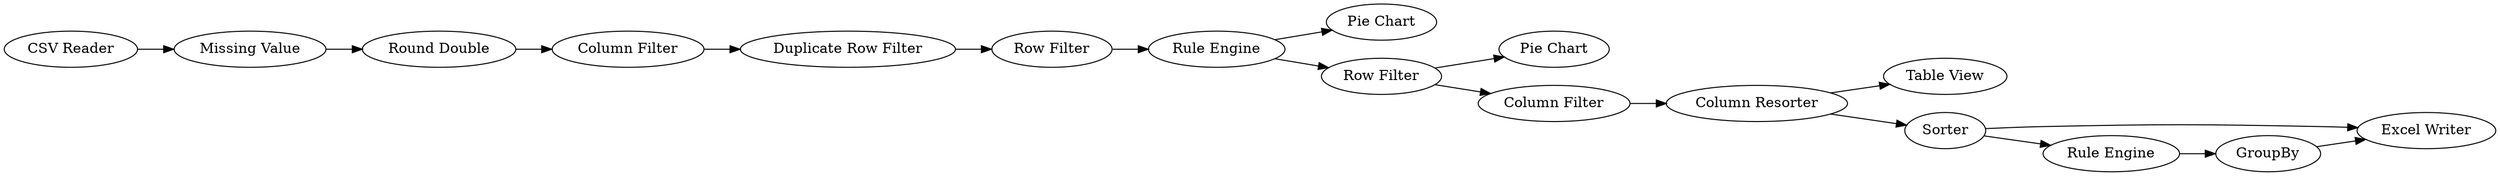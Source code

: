 digraph {
	1 [label="CSV Reader"]
	2 [label="Missing Value"]
	3 [label="Excel Writer"]
	4 [label="Round Double"]
	5 [label="Column Filter"]
	6 [label="Duplicate Row Filter"]
	7 [label="Row Filter"]
	12 [label="Rule Engine"]
	13 [label="Pie Chart"]
	14 [label="Row Filter"]
	15 [label="Pie Chart"]
	17 [label="Column Resorter"]
	18 [label="Table View"]
	19 [label="Column Filter"]
	20 [label=Sorter]
	21 [label="Rule Engine"]
	22 [label=GroupBy]
	1 -> 2
	2 -> 4
	4 -> 5
	5 -> 6
	6 -> 7
	7 -> 12
	12 -> 13
	12 -> 14
	14 -> 15
	14 -> 19
	17 -> 18
	17 -> 20
	19 -> 17
	20 -> 21
	20 -> 3
	21 -> 22
	22 -> 3
	rankdir=LR
}
